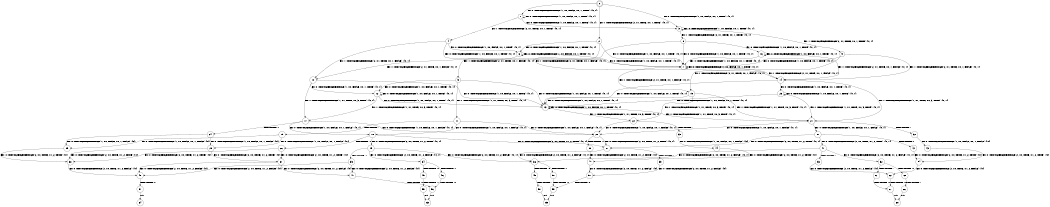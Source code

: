 digraph BCG {
size = "7, 10.5";
center = TRUE;
node [shape = circle];
0 [peripheries = 2];
0 -> 1 [label = "EX !0 !ATOMIC_EXCH_BRANCH (1, +0, FALSE, +0, 1, TRUE) !{0, 1}"];
0 -> 2 [label = "EX !1 !ATOMIC_EXCH_BRANCH (2, +1, TRUE, +0, 1, TRUE) !{0, 1}"];
0 -> 3 [label = "EX !0 !ATOMIC_EXCH_BRANCH (1, +0, FALSE, +0, 1, TRUE) !{0, 1}"];
1 -> 1 [label = "EX !0 !ATOMIC_EXCH_BRANCH (1, +0, FALSE, +0, 1, TRUE) !{0, 1}"];
1 -> 4 [label = "EX !1 !ATOMIC_EXCH_BRANCH (2, +1, TRUE, +0, 1, TRUE) !{0, 1}"];
1 -> 3 [label = "EX !0 !ATOMIC_EXCH_BRANCH (1, +0, FALSE, +0, 1, TRUE) !{0, 1}"];
2 -> 5 [label = "EX !1 !ATOMIC_EXCH_BRANCH (2, +1, TRUE, +0, 1, FALSE) !{0, 1}"];
2 -> 6 [label = "EX !0 !ATOMIC_EXCH_BRANCH (1, +0, FALSE, +0, 1, TRUE) !{0, 1}"];
2 -> 7 [label = "EX !0 !ATOMIC_EXCH_BRANCH (1, +0, FALSE, +0, 1, TRUE) !{0, 1}"];
3 -> 8 [label = "EX !1 !ATOMIC_EXCH_BRANCH (2, +1, TRUE, +0, 1, TRUE) !{0, 1}"];
3 -> 3 [label = "EX !0 !ATOMIC_EXCH_BRANCH (1, +0, FALSE, +0, 1, TRUE) !{0, 1}"];
3 -> 9 [label = "EX !1 !ATOMIC_EXCH_BRANCH (2, +1, TRUE, +0, 1, TRUE) !{0, 1}"];
4 -> 6 [label = "EX !0 !ATOMIC_EXCH_BRANCH (1, +0, FALSE, +0, 1, TRUE) !{0, 1}"];
4 -> 10 [label = "EX !1 !ATOMIC_EXCH_BRANCH (2, +1, TRUE, +0, 1, FALSE) !{0, 1}"];
4 -> 7 [label = "EX !0 !ATOMIC_EXCH_BRANCH (1, +0, FALSE, +0, 1, TRUE) !{0, 1}"];
5 -> 11 [label = "EX !1 !ATOMIC_EXCH_BRANCH (1, +1, TRUE, +0, 3, TRUE) !{0, 1}"];
5 -> 12 [label = "EX !0 !ATOMIC_EXCH_BRANCH (1, +0, FALSE, +0, 1, TRUE) !{0, 1}"];
5 -> 13 [label = "EX !0 !ATOMIC_EXCH_BRANCH (1, +0, FALSE, +0, 1, TRUE) !{0, 1}"];
6 -> 6 [label = "EX !0 !ATOMIC_EXCH_BRANCH (1, +0, FALSE, +0, 1, TRUE) !{0, 1}"];
6 -> 10 [label = "EX !1 !ATOMIC_EXCH_BRANCH (2, +1, TRUE, +0, 1, FALSE) !{0, 1}"];
6 -> 7 [label = "EX !0 !ATOMIC_EXCH_BRANCH (1, +0, FALSE, +0, 1, TRUE) !{0, 1}"];
7 -> 14 [label = "EX !1 !ATOMIC_EXCH_BRANCH (2, +1, TRUE, +0, 1, FALSE) !{0, 1}"];
7 -> 7 [label = "EX !0 !ATOMIC_EXCH_BRANCH (1, +0, FALSE, +0, 1, TRUE) !{0, 1}"];
7 -> 15 [label = "EX !1 !ATOMIC_EXCH_BRANCH (2, +1, TRUE, +0, 1, FALSE) !{0, 1}"];
8 -> 16 [label = "EX !0 !ATOMIC_EXCH_BRANCH (1, +0, FALSE, +0, 1, TRUE) !{0, 1}"];
8 -> 14 [label = "EX !1 !ATOMIC_EXCH_BRANCH (2, +1, TRUE, +0, 1, FALSE) !{0, 1}"];
8 -> 7 [label = "EX !0 !ATOMIC_EXCH_BRANCH (1, +0, FALSE, +0, 1, TRUE) !{0, 1}"];
9 -> 14 [label = "EX !1 !ATOMIC_EXCH_BRANCH (2, +1, TRUE, +0, 1, FALSE) !{0, 1}"];
9 -> 7 [label = "EX !0 !ATOMIC_EXCH_BRANCH (1, +0, FALSE, +0, 1, TRUE) !{0, 1}"];
9 -> 15 [label = "EX !1 !ATOMIC_EXCH_BRANCH (2, +1, TRUE, +0, 1, FALSE) !{0, 1}"];
10 -> 12 [label = "EX !0 !ATOMIC_EXCH_BRANCH (1, +0, FALSE, +0, 1, TRUE) !{0, 1}"];
10 -> 17 [label = "EX !1 !ATOMIC_EXCH_BRANCH (1, +1, TRUE, +0, 3, TRUE) !{0, 1}"];
10 -> 13 [label = "EX !0 !ATOMIC_EXCH_BRANCH (1, +0, FALSE, +0, 1, TRUE) !{0, 1}"];
11 -> 18 [label = "EX !0 !ATOMIC_EXCH_BRANCH (1, +0, FALSE, +0, 1, FALSE) !{0, 1}"];
11 -> 19 [label = "TERMINATE !1"];
11 -> 20 [label = "EX !0 !ATOMIC_EXCH_BRANCH (1, +0, FALSE, +0, 1, FALSE) !{0, 1}"];
12 -> 12 [label = "EX !0 !ATOMIC_EXCH_BRANCH (1, +0, FALSE, +0, 1, TRUE) !{0, 1}"];
12 -> 17 [label = "EX !1 !ATOMIC_EXCH_BRANCH (1, +1, TRUE, +0, 3, TRUE) !{0, 1}"];
12 -> 13 [label = "EX !0 !ATOMIC_EXCH_BRANCH (1, +0, FALSE, +0, 1, TRUE) !{0, 1}"];
13 -> 21 [label = "EX !1 !ATOMIC_EXCH_BRANCH (1, +1, TRUE, +0, 3, TRUE) !{0, 1}"];
13 -> 13 [label = "EX !0 !ATOMIC_EXCH_BRANCH (1, +0, FALSE, +0, 1, TRUE) !{0, 1}"];
13 -> 22 [label = "EX !1 !ATOMIC_EXCH_BRANCH (1, +1, TRUE, +0, 3, TRUE) !{0, 1}"];
14 -> 23 [label = "EX !0 !ATOMIC_EXCH_BRANCH (1, +0, FALSE, +0, 1, TRUE) !{0, 1}"];
14 -> 21 [label = "EX !1 !ATOMIC_EXCH_BRANCH (1, +1, TRUE, +0, 3, TRUE) !{0, 1}"];
14 -> 13 [label = "EX !0 !ATOMIC_EXCH_BRANCH (1, +0, FALSE, +0, 1, TRUE) !{0, 1}"];
15 -> 21 [label = "EX !1 !ATOMIC_EXCH_BRANCH (1, +1, TRUE, +0, 3, TRUE) !{0, 1}"];
15 -> 13 [label = "EX !0 !ATOMIC_EXCH_BRANCH (1, +0, FALSE, +0, 1, TRUE) !{0, 1}"];
15 -> 22 [label = "EX !1 !ATOMIC_EXCH_BRANCH (1, +1, TRUE, +0, 3, TRUE) !{0, 1}"];
16 -> 16 [label = "EX !0 !ATOMIC_EXCH_BRANCH (1, +0, FALSE, +0, 1, TRUE) !{0, 1}"];
16 -> 14 [label = "EX !1 !ATOMIC_EXCH_BRANCH (2, +1, TRUE, +0, 1, FALSE) !{0, 1}"];
16 -> 7 [label = "EX !0 !ATOMIC_EXCH_BRANCH (1, +0, FALSE, +0, 1, TRUE) !{0, 1}"];
17 -> 18 [label = "EX !0 !ATOMIC_EXCH_BRANCH (1, +0, FALSE, +0, 1, FALSE) !{0, 1}"];
17 -> 24 [label = "TERMINATE !1"];
17 -> 20 [label = "EX !0 !ATOMIC_EXCH_BRANCH (1, +0, FALSE, +0, 1, FALSE) !{0, 1}"];
18 -> 25 [label = "EX !0 !ATOMIC_EXCH_BRANCH (2, +0, TRUE, +1, 2, TRUE) !{0, 1}"];
18 -> 26 [label = "TERMINATE !1"];
18 -> 27 [label = "EX !0 !ATOMIC_EXCH_BRANCH (2, +0, TRUE, +1, 2, TRUE) !{0, 1}"];
19 -> 28 [label = "EX !0 !ATOMIC_EXCH_BRANCH (1, +0, FALSE, +0, 1, FALSE) !{0}"];
19 -> 29 [label = "EX !0 !ATOMIC_EXCH_BRANCH (1, +0, FALSE, +0, 1, FALSE) !{0}"];
20 -> 27 [label = "EX !0 !ATOMIC_EXCH_BRANCH (2, +0, TRUE, +1, 2, TRUE) !{0, 1}"];
20 -> 30 [label = "TERMINATE !1"];
21 -> 31 [label = "EX !0 !ATOMIC_EXCH_BRANCH (1, +0, FALSE, +0, 1, FALSE) !{0, 1}"];
21 -> 32 [label = "TERMINATE !1"];
21 -> 20 [label = "EX !0 !ATOMIC_EXCH_BRANCH (1, +0, FALSE, +0, 1, FALSE) !{0, 1}"];
22 -> 20 [label = "EX !0 !ATOMIC_EXCH_BRANCH (1, +0, FALSE, +0, 1, FALSE) !{0, 1}"];
22 -> 33 [label = "TERMINATE !1"];
23 -> 23 [label = "EX !0 !ATOMIC_EXCH_BRANCH (1, +0, FALSE, +0, 1, TRUE) !{0, 1}"];
23 -> 21 [label = "EX !1 !ATOMIC_EXCH_BRANCH (1, +1, TRUE, +0, 3, TRUE) !{0, 1}"];
23 -> 13 [label = "EX !0 !ATOMIC_EXCH_BRANCH (1, +0, FALSE, +0, 1, TRUE) !{0, 1}"];
24 -> 28 [label = "EX !0 !ATOMIC_EXCH_BRANCH (1, +0, FALSE, +0, 1, FALSE) !{0}"];
24 -> 29 [label = "EX !0 !ATOMIC_EXCH_BRANCH (1, +0, FALSE, +0, 1, FALSE) !{0}"];
25 -> 34 [label = "EX !0 !ATOMIC_EXCH_BRANCH (2, +0, TRUE, +1, 2, FALSE) !{0, 1}"];
25 -> 35 [label = "TERMINATE !1"];
25 -> 36 [label = "EX !0 !ATOMIC_EXCH_BRANCH (2, +0, TRUE, +1, 2, FALSE) !{0, 1}"];
26 -> 37 [label = "EX !0 !ATOMIC_EXCH_BRANCH (2, +0, TRUE, +1, 2, TRUE) !{0}"];
26 -> 38 [label = "EX !0 !ATOMIC_EXCH_BRANCH (2, +0, TRUE, +1, 2, TRUE) !{0}"];
27 -> 36 [label = "EX !0 !ATOMIC_EXCH_BRANCH (2, +0, TRUE, +1, 2, FALSE) !{0, 1}"];
27 -> 39 [label = "TERMINATE !1"];
28 -> 37 [label = "EX !0 !ATOMIC_EXCH_BRANCH (2, +0, TRUE, +1, 2, TRUE) !{0}"];
28 -> 38 [label = "EX !0 !ATOMIC_EXCH_BRANCH (2, +0, TRUE, +1, 2, TRUE) !{0}"];
29 -> 38 [label = "EX !0 !ATOMIC_EXCH_BRANCH (2, +0, TRUE, +1, 2, TRUE) !{0}"];
30 -> 40 [label = "EX !0 !ATOMIC_EXCH_BRANCH (2, +0, TRUE, +1, 2, TRUE) !{0}"];
31 -> 41 [label = "EX !0 !ATOMIC_EXCH_BRANCH (2, +0, TRUE, +1, 2, TRUE) !{0, 1}"];
31 -> 42 [label = "TERMINATE !1"];
31 -> 27 [label = "EX !0 !ATOMIC_EXCH_BRANCH (2, +0, TRUE, +1, 2, TRUE) !{0, 1}"];
32 -> 43 [label = "EX !0 !ATOMIC_EXCH_BRANCH (1, +0, FALSE, +0, 1, FALSE) !{0}"];
33 -> 44 [label = "EX !0 !ATOMIC_EXCH_BRANCH (1, +0, FALSE, +0, 1, FALSE) !{0}"];
34 -> 45 [label = "TERMINATE !0"];
34 -> 46 [label = "TERMINATE !1"];
35 -> 47 [label = "EX !0 !ATOMIC_EXCH_BRANCH (2, +0, TRUE, +1, 2, FALSE) !{0}"];
35 -> 48 [label = "EX !0 !ATOMIC_EXCH_BRANCH (2, +0, TRUE, +1, 2, FALSE) !{0}"];
36 -> 49 [label = "TERMINATE !0"];
36 -> 50 [label = "TERMINATE !1"];
37 -> 47 [label = "EX !0 !ATOMIC_EXCH_BRANCH (2, +0, TRUE, +1, 2, FALSE) !{0}"];
37 -> 48 [label = "EX !0 !ATOMIC_EXCH_BRANCH (2, +0, TRUE, +1, 2, FALSE) !{0}"];
38 -> 48 [label = "EX !0 !ATOMIC_EXCH_BRANCH (2, +0, TRUE, +1, 2, FALSE) !{0}"];
39 -> 51 [label = "EX !0 !ATOMIC_EXCH_BRANCH (2, +0, TRUE, +1, 2, FALSE) !{0}"];
40 -> 51 [label = "EX !0 !ATOMIC_EXCH_BRANCH (2, +0, TRUE, +1, 2, FALSE) !{0}"];
41 -> 52 [label = "EX !0 !ATOMIC_EXCH_BRANCH (2, +0, TRUE, +1, 2, FALSE) !{0, 1}"];
41 -> 53 [label = "TERMINATE !1"];
41 -> 36 [label = "EX !0 !ATOMIC_EXCH_BRANCH (2, +0, TRUE, +1, 2, FALSE) !{0, 1}"];
42 -> 54 [label = "EX !0 !ATOMIC_EXCH_BRANCH (2, +0, TRUE, +1, 2, TRUE) !{0}"];
43 -> 54 [label = "EX !0 !ATOMIC_EXCH_BRANCH (2, +0, TRUE, +1, 2, TRUE) !{0}"];
44 -> 40 [label = "EX !0 !ATOMIC_EXCH_BRANCH (2, +0, TRUE, +1, 2, TRUE) !{0}"];
45 -> 55 [label = "TERMINATE !1"];
46 -> 56 [label = "TERMINATE !0"];
47 -> 56 [label = "TERMINATE !0"];
48 -> 57 [label = "TERMINATE !0"];
49 -> 58 [label = "TERMINATE !1"];
50 -> 59 [label = "TERMINATE !0"];
51 -> 59 [label = "TERMINATE !0"];
52 -> 60 [label = "TERMINATE !0"];
52 -> 61 [label = "TERMINATE !1"];
53 -> 62 [label = "EX !0 !ATOMIC_EXCH_BRANCH (2, +0, TRUE, +1, 2, FALSE) !{0}"];
54 -> 62 [label = "EX !0 !ATOMIC_EXCH_BRANCH (2, +0, TRUE, +1, 2, FALSE) !{0}"];
55 -> 63 [label = "exit"];
56 -> 63 [label = "exit"];
57 -> 64 [label = "exit"];
58 -> 65 [label = "exit"];
59 -> 65 [label = "exit"];
60 -> 66 [label = "TERMINATE !1"];
61 -> 67 [label = "TERMINATE !0"];
62 -> 67 [label = "TERMINATE !0"];
66 -> 68 [label = "exit"];
67 -> 68 [label = "exit"];
}
